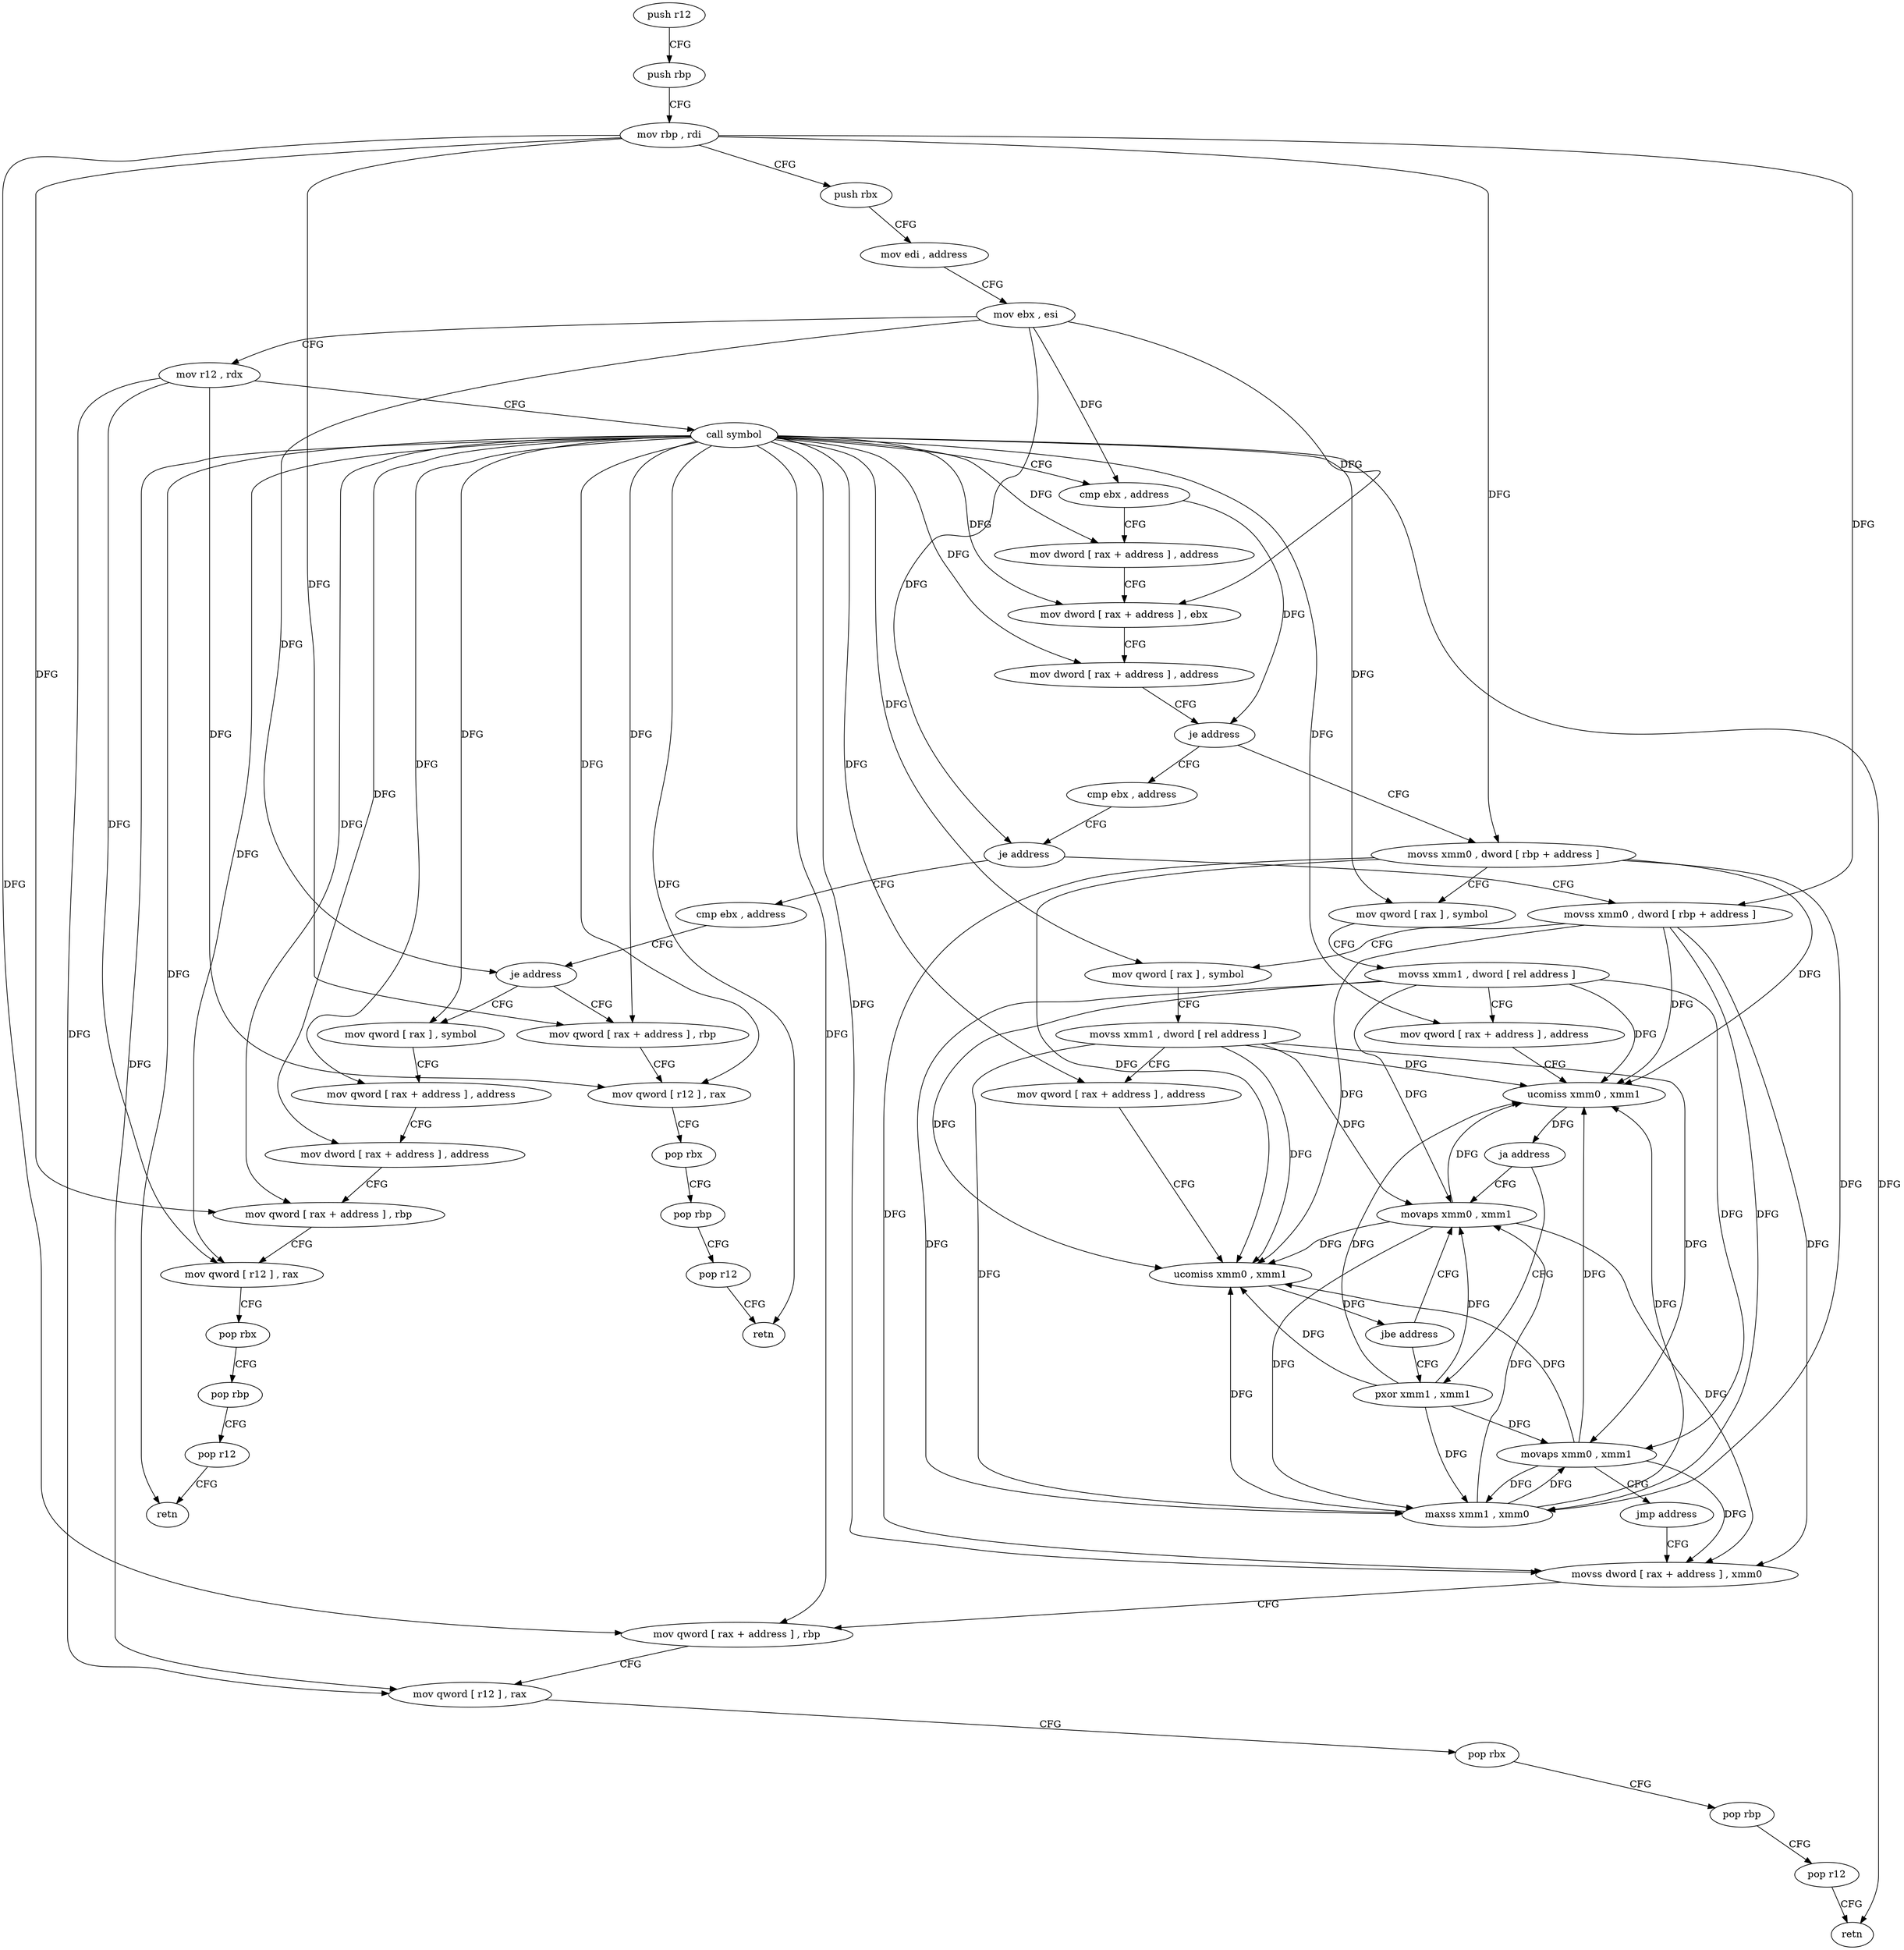 digraph "func" {
"4222064" [label = "push r12" ]
"4222066" [label = "push rbp" ]
"4222067" [label = "mov rbp , rdi" ]
"4222070" [label = "push rbx" ]
"4222071" [label = "mov edi , address" ]
"4222076" [label = "mov ebx , esi" ]
"4222078" [label = "mov r12 , rdx" ]
"4222081" [label = "call symbol" ]
"4222086" [label = "cmp ebx , address" ]
"4222089" [label = "mov dword [ rax + address ] , address" ]
"4222096" [label = "mov dword [ rax + address ] , ebx" ]
"4222099" [label = "mov dword [ rax + address ] , address" ]
"4222106" [label = "je address" ]
"4222256" [label = "movss xmm0 , dword [ rbp + address ]" ]
"4222112" [label = "cmp ebx , address" ]
"4222261" [label = "mov qword [ rax ] , symbol" ]
"4222268" [label = "movss xmm1 , dword [ rel address ]" ]
"4222276" [label = "mov qword [ rax + address ] , address" ]
"4222284" [label = "ucomiss xmm0 , xmm1" ]
"4222287" [label = "ja address" ]
"4222225" [label = "movaps xmm0 , xmm1" ]
"4222289" [label = "pxor xmm1 , xmm1" ]
"4222115" [label = "je address" ]
"4222192" [label = "movss xmm0 , dword [ rbp + address ]" ]
"4222117" [label = "cmp ebx , address" ]
"4222228" [label = "movss dword [ rax + address ] , xmm0" ]
"4222293" [label = "maxss xmm1 , xmm0" ]
"4222297" [label = "movaps xmm0 , xmm1" ]
"4222300" [label = "jmp address" ]
"4222197" [label = "mov qword [ rax ] , symbol" ]
"4222204" [label = "movss xmm1 , dword [ rel address ]" ]
"4222212" [label = "mov qword [ rax + address ] , address" ]
"4222220" [label = "ucomiss xmm0 , xmm1" ]
"4222223" [label = "jbe address" ]
"4222120" [label = "je address" ]
"4222144" [label = "mov qword [ rax ] , symbol" ]
"4222122" [label = "mov qword [ rax + address ] , rbp" ]
"4222233" [label = "mov qword [ rax + address ] , rbp" ]
"4222240" [label = "mov qword [ r12 ] , rax" ]
"4222244" [label = "pop rbx" ]
"4222245" [label = "pop rbp" ]
"4222246" [label = "pop r12" ]
"4222248" [label = "retn" ]
"4222151" [label = "mov qword [ rax + address ] , address" ]
"4222159" [label = "mov dword [ rax + address ] , address" ]
"4222166" [label = "mov qword [ rax + address ] , rbp" ]
"4222173" [label = "mov qword [ r12 ] , rax" ]
"4222177" [label = "pop rbx" ]
"4222178" [label = "pop rbp" ]
"4222179" [label = "pop r12" ]
"4222181" [label = "retn" ]
"4222129" [label = "mov qword [ r12 ] , rax" ]
"4222133" [label = "pop rbx" ]
"4222134" [label = "pop rbp" ]
"4222135" [label = "pop r12" ]
"4222137" [label = "retn" ]
"4222064" -> "4222066" [ label = "CFG" ]
"4222066" -> "4222067" [ label = "CFG" ]
"4222067" -> "4222070" [ label = "CFG" ]
"4222067" -> "4222256" [ label = "DFG" ]
"4222067" -> "4222192" [ label = "DFG" ]
"4222067" -> "4222233" [ label = "DFG" ]
"4222067" -> "4222166" [ label = "DFG" ]
"4222067" -> "4222122" [ label = "DFG" ]
"4222070" -> "4222071" [ label = "CFG" ]
"4222071" -> "4222076" [ label = "CFG" ]
"4222076" -> "4222078" [ label = "CFG" ]
"4222076" -> "4222086" [ label = "DFG" ]
"4222076" -> "4222096" [ label = "DFG" ]
"4222076" -> "4222115" [ label = "DFG" ]
"4222076" -> "4222120" [ label = "DFG" ]
"4222078" -> "4222081" [ label = "CFG" ]
"4222078" -> "4222240" [ label = "DFG" ]
"4222078" -> "4222173" [ label = "DFG" ]
"4222078" -> "4222129" [ label = "DFG" ]
"4222081" -> "4222086" [ label = "CFG" ]
"4222081" -> "4222089" [ label = "DFG" ]
"4222081" -> "4222096" [ label = "DFG" ]
"4222081" -> "4222099" [ label = "DFG" ]
"4222081" -> "4222261" [ label = "DFG" ]
"4222081" -> "4222276" [ label = "DFG" ]
"4222081" -> "4222197" [ label = "DFG" ]
"4222081" -> "4222212" [ label = "DFG" ]
"4222081" -> "4222228" [ label = "DFG" ]
"4222081" -> "4222233" [ label = "DFG" ]
"4222081" -> "4222240" [ label = "DFG" ]
"4222081" -> "4222248" [ label = "DFG" ]
"4222081" -> "4222144" [ label = "DFG" ]
"4222081" -> "4222151" [ label = "DFG" ]
"4222081" -> "4222159" [ label = "DFG" ]
"4222081" -> "4222166" [ label = "DFG" ]
"4222081" -> "4222173" [ label = "DFG" ]
"4222081" -> "4222181" [ label = "DFG" ]
"4222081" -> "4222122" [ label = "DFG" ]
"4222081" -> "4222129" [ label = "DFG" ]
"4222081" -> "4222137" [ label = "DFG" ]
"4222086" -> "4222089" [ label = "CFG" ]
"4222086" -> "4222106" [ label = "DFG" ]
"4222089" -> "4222096" [ label = "CFG" ]
"4222096" -> "4222099" [ label = "CFG" ]
"4222099" -> "4222106" [ label = "CFG" ]
"4222106" -> "4222256" [ label = "CFG" ]
"4222106" -> "4222112" [ label = "CFG" ]
"4222256" -> "4222261" [ label = "CFG" ]
"4222256" -> "4222284" [ label = "DFG" ]
"4222256" -> "4222293" [ label = "DFG" ]
"4222256" -> "4222220" [ label = "DFG" ]
"4222256" -> "4222228" [ label = "DFG" ]
"4222112" -> "4222115" [ label = "CFG" ]
"4222261" -> "4222268" [ label = "CFG" ]
"4222268" -> "4222276" [ label = "CFG" ]
"4222268" -> "4222284" [ label = "DFG" ]
"4222268" -> "4222225" [ label = "DFG" ]
"4222268" -> "4222293" [ label = "DFG" ]
"4222268" -> "4222297" [ label = "DFG" ]
"4222268" -> "4222220" [ label = "DFG" ]
"4222276" -> "4222284" [ label = "CFG" ]
"4222284" -> "4222287" [ label = "DFG" ]
"4222287" -> "4222225" [ label = "CFG" ]
"4222287" -> "4222289" [ label = "CFG" ]
"4222225" -> "4222228" [ label = "DFG" ]
"4222225" -> "4222284" [ label = "DFG" ]
"4222225" -> "4222293" [ label = "DFG" ]
"4222225" -> "4222220" [ label = "DFG" ]
"4222289" -> "4222293" [ label = "DFG" ]
"4222289" -> "4222284" [ label = "DFG" ]
"4222289" -> "4222225" [ label = "DFG" ]
"4222289" -> "4222297" [ label = "DFG" ]
"4222289" -> "4222220" [ label = "DFG" ]
"4222115" -> "4222192" [ label = "CFG" ]
"4222115" -> "4222117" [ label = "CFG" ]
"4222192" -> "4222197" [ label = "CFG" ]
"4222192" -> "4222293" [ label = "DFG" ]
"4222192" -> "4222284" [ label = "DFG" ]
"4222192" -> "4222220" [ label = "DFG" ]
"4222192" -> "4222228" [ label = "DFG" ]
"4222117" -> "4222120" [ label = "CFG" ]
"4222228" -> "4222233" [ label = "CFG" ]
"4222293" -> "4222297" [ label = "DFG" ]
"4222293" -> "4222284" [ label = "DFG" ]
"4222293" -> "4222225" [ label = "DFG" ]
"4222293" -> "4222220" [ label = "DFG" ]
"4222297" -> "4222300" [ label = "CFG" ]
"4222297" -> "4222293" [ label = "DFG" ]
"4222297" -> "4222284" [ label = "DFG" ]
"4222297" -> "4222220" [ label = "DFG" ]
"4222297" -> "4222228" [ label = "DFG" ]
"4222300" -> "4222228" [ label = "CFG" ]
"4222197" -> "4222204" [ label = "CFG" ]
"4222204" -> "4222212" [ label = "CFG" ]
"4222204" -> "4222284" [ label = "DFG" ]
"4222204" -> "4222225" [ label = "DFG" ]
"4222204" -> "4222297" [ label = "DFG" ]
"4222204" -> "4222293" [ label = "DFG" ]
"4222204" -> "4222220" [ label = "DFG" ]
"4222212" -> "4222220" [ label = "CFG" ]
"4222220" -> "4222223" [ label = "DFG" ]
"4222223" -> "4222289" [ label = "CFG" ]
"4222223" -> "4222225" [ label = "CFG" ]
"4222120" -> "4222144" [ label = "CFG" ]
"4222120" -> "4222122" [ label = "CFG" ]
"4222144" -> "4222151" [ label = "CFG" ]
"4222122" -> "4222129" [ label = "CFG" ]
"4222233" -> "4222240" [ label = "CFG" ]
"4222240" -> "4222244" [ label = "CFG" ]
"4222244" -> "4222245" [ label = "CFG" ]
"4222245" -> "4222246" [ label = "CFG" ]
"4222246" -> "4222248" [ label = "CFG" ]
"4222151" -> "4222159" [ label = "CFG" ]
"4222159" -> "4222166" [ label = "CFG" ]
"4222166" -> "4222173" [ label = "CFG" ]
"4222173" -> "4222177" [ label = "CFG" ]
"4222177" -> "4222178" [ label = "CFG" ]
"4222178" -> "4222179" [ label = "CFG" ]
"4222179" -> "4222181" [ label = "CFG" ]
"4222129" -> "4222133" [ label = "CFG" ]
"4222133" -> "4222134" [ label = "CFG" ]
"4222134" -> "4222135" [ label = "CFG" ]
"4222135" -> "4222137" [ label = "CFG" ]
}
